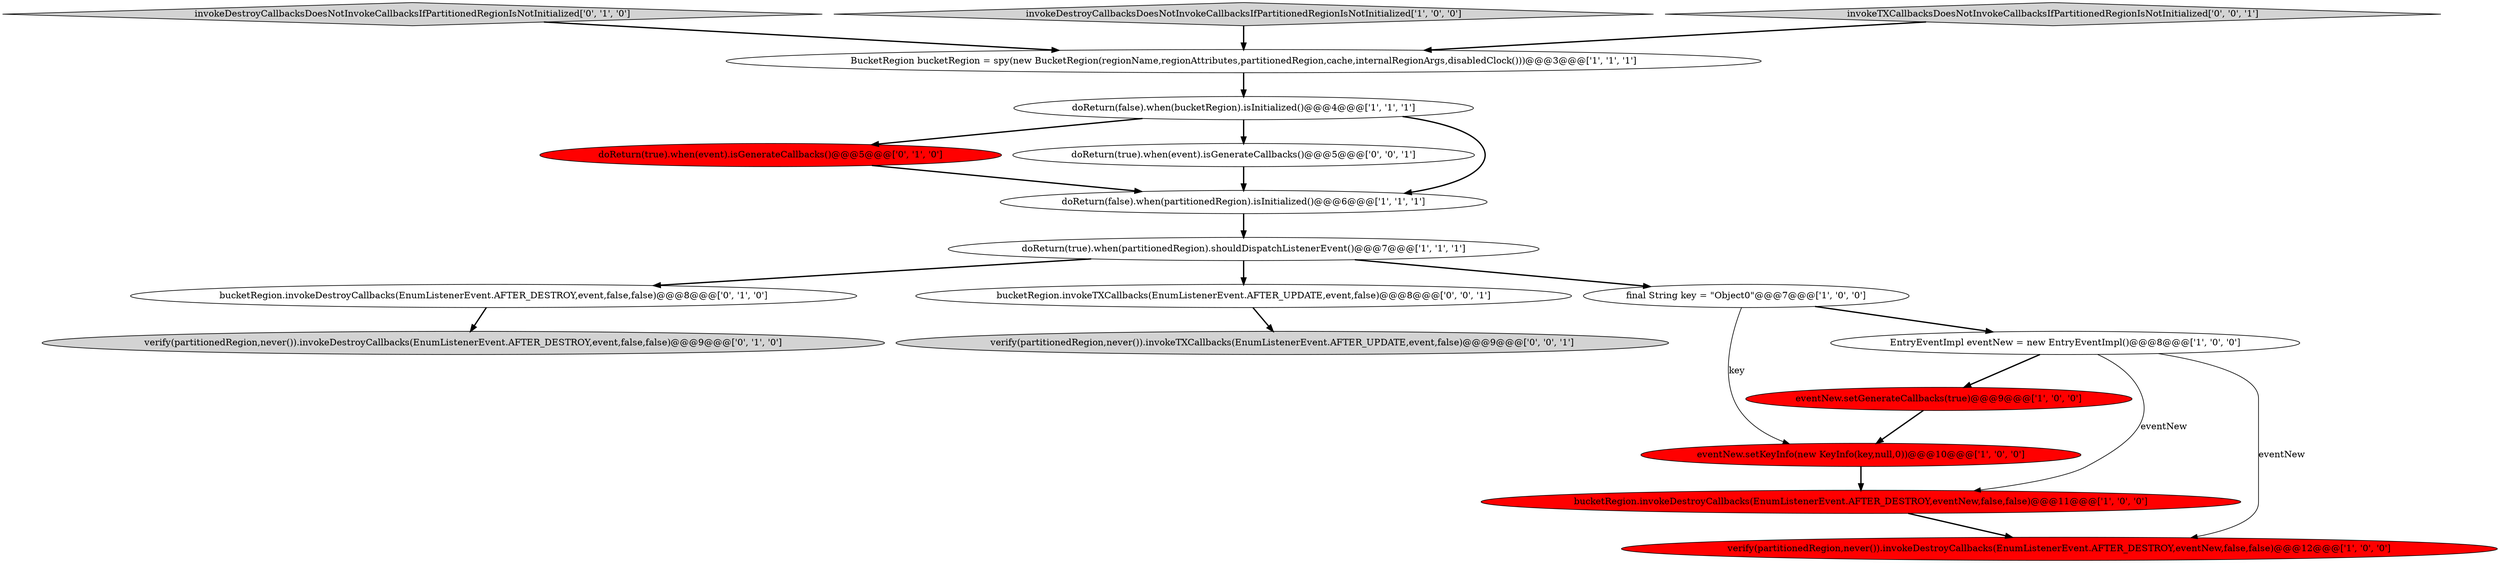 digraph {
11 [style = filled, label = "bucketRegion.invokeDestroyCallbacks(EnumListenerEvent.AFTER_DESTROY,event,false,false)@@@8@@@['0', '1', '0']", fillcolor = white, shape = ellipse image = "AAA0AAABBB2BBB"];
2 [style = filled, label = "bucketRegion.invokeDestroyCallbacks(EnumListenerEvent.AFTER_DESTROY,eventNew,false,false)@@@11@@@['1', '0', '0']", fillcolor = red, shape = ellipse image = "AAA1AAABBB1BBB"];
0 [style = filled, label = "doReturn(true).when(partitionedRegion).shouldDispatchListenerEvent()@@@7@@@['1', '1', '1']", fillcolor = white, shape = ellipse image = "AAA0AAABBB1BBB"];
4 [style = filled, label = "doReturn(false).when(bucketRegion).isInitialized()@@@4@@@['1', '1', '1']", fillcolor = white, shape = ellipse image = "AAA0AAABBB1BBB"];
17 [style = filled, label = "bucketRegion.invokeTXCallbacks(EnumListenerEvent.AFTER_UPDATE,event,false)@@@8@@@['0', '0', '1']", fillcolor = white, shape = ellipse image = "AAA0AAABBB3BBB"];
12 [style = filled, label = "invokeDestroyCallbacksDoesNotInvokeCallbacksIfPartitionedRegionIsNotInitialized['0', '1', '0']", fillcolor = lightgray, shape = diamond image = "AAA0AAABBB2BBB"];
7 [style = filled, label = "invokeDestroyCallbacksDoesNotInvokeCallbacksIfPartitionedRegionIsNotInitialized['1', '0', '0']", fillcolor = lightgray, shape = diamond image = "AAA0AAABBB1BBB"];
1 [style = filled, label = "BucketRegion bucketRegion = spy(new BucketRegion(regionName,regionAttributes,partitionedRegion,cache,internalRegionArgs,disabledClock()))@@@3@@@['1', '1', '1']", fillcolor = white, shape = ellipse image = "AAA0AAABBB1BBB"];
6 [style = filled, label = "eventNew.setGenerateCallbacks(true)@@@9@@@['1', '0', '0']", fillcolor = red, shape = ellipse image = "AAA1AAABBB1BBB"];
9 [style = filled, label = "verify(partitionedRegion,never()).invokeDestroyCallbacks(EnumListenerEvent.AFTER_DESTROY,eventNew,false,false)@@@12@@@['1', '0', '0']", fillcolor = red, shape = ellipse image = "AAA1AAABBB1BBB"];
15 [style = filled, label = "invokeTXCallbacksDoesNotInvokeCallbacksIfPartitionedRegionIsNotInitialized['0', '0', '1']", fillcolor = lightgray, shape = diamond image = "AAA0AAABBB3BBB"];
8 [style = filled, label = "eventNew.setKeyInfo(new KeyInfo(key,null,0))@@@10@@@['1', '0', '0']", fillcolor = red, shape = ellipse image = "AAA1AAABBB1BBB"];
5 [style = filled, label = "final String key = \"Object0\"@@@7@@@['1', '0', '0']", fillcolor = white, shape = ellipse image = "AAA0AAABBB1BBB"];
13 [style = filled, label = "verify(partitionedRegion,never()).invokeDestroyCallbacks(EnumListenerEvent.AFTER_DESTROY,event,false,false)@@@9@@@['0', '1', '0']", fillcolor = lightgray, shape = ellipse image = "AAA0AAABBB2BBB"];
10 [style = filled, label = "EntryEventImpl eventNew = new EntryEventImpl()@@@8@@@['1', '0', '0']", fillcolor = white, shape = ellipse image = "AAA0AAABBB1BBB"];
16 [style = filled, label = "verify(partitionedRegion,never()).invokeTXCallbacks(EnumListenerEvent.AFTER_UPDATE,event,false)@@@9@@@['0', '0', '1']", fillcolor = lightgray, shape = ellipse image = "AAA0AAABBB3BBB"];
14 [style = filled, label = "doReturn(true).when(event).isGenerateCallbacks()@@@5@@@['0', '1', '0']", fillcolor = red, shape = ellipse image = "AAA1AAABBB2BBB"];
18 [style = filled, label = "doReturn(true).when(event).isGenerateCallbacks()@@@5@@@['0', '0', '1']", fillcolor = white, shape = ellipse image = "AAA0AAABBB3BBB"];
3 [style = filled, label = "doReturn(false).when(partitionedRegion).isInitialized()@@@6@@@['1', '1', '1']", fillcolor = white, shape = ellipse image = "AAA0AAABBB1BBB"];
14->3 [style = bold, label=""];
5->10 [style = bold, label=""];
4->3 [style = bold, label=""];
18->3 [style = bold, label=""];
1->4 [style = bold, label=""];
4->14 [style = bold, label=""];
7->1 [style = bold, label=""];
0->17 [style = bold, label=""];
0->11 [style = bold, label=""];
4->18 [style = bold, label=""];
2->9 [style = bold, label=""];
12->1 [style = bold, label=""];
10->6 [style = bold, label=""];
3->0 [style = bold, label=""];
8->2 [style = bold, label=""];
11->13 [style = bold, label=""];
5->8 [style = solid, label="key"];
6->8 [style = bold, label=""];
10->9 [style = solid, label="eventNew"];
10->2 [style = solid, label="eventNew"];
17->16 [style = bold, label=""];
0->5 [style = bold, label=""];
15->1 [style = bold, label=""];
}
